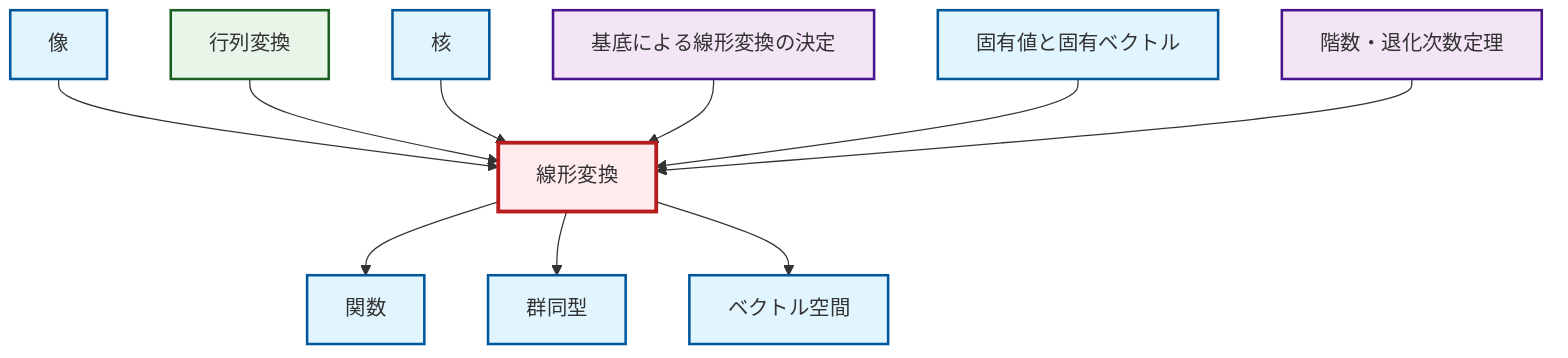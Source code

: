 graph TD
    classDef definition fill:#e1f5fe,stroke:#01579b,stroke-width:2px
    classDef theorem fill:#f3e5f5,stroke:#4a148c,stroke-width:2px
    classDef axiom fill:#fff3e0,stroke:#e65100,stroke-width:2px
    classDef example fill:#e8f5e9,stroke:#1b5e20,stroke-width:2px
    classDef current fill:#ffebee,stroke:#b71c1c,stroke-width:3px
    def-vector-space["ベクトル空間"]:::definition
    def-kernel["核"]:::definition
    def-image["像"]:::definition
    thm-linear-transformation-basis["基底による線形変換の決定"]:::theorem
    def-function["関数"]:::definition
    def-isomorphism["群同型"]:::definition
    def-eigenvalue-eigenvector["固有値と固有ベクトル"]:::definition
    def-linear-transformation["線形変換"]:::definition
    ex-matrix-transformation["行列変換"]:::example
    thm-rank-nullity["階数・退化次数定理"]:::theorem
    def-image --> def-linear-transformation
    ex-matrix-transformation --> def-linear-transformation
    def-kernel --> def-linear-transformation
    thm-linear-transformation-basis --> def-linear-transformation
    def-eigenvalue-eigenvector --> def-linear-transformation
    def-linear-transformation --> def-function
    thm-rank-nullity --> def-linear-transformation
    def-linear-transformation --> def-isomorphism
    def-linear-transformation --> def-vector-space
    class def-linear-transformation current